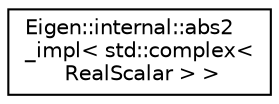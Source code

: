 digraph "Graphical Class Hierarchy"
{
  edge [fontname="Helvetica",fontsize="10",labelfontname="Helvetica",labelfontsize="10"];
  node [fontname="Helvetica",fontsize="10",shape=record];
  rankdir="LR";
  Node1 [label="Eigen::internal::abs2\l_impl\< std::complex\<\l RealScalar \> \>",height=0.2,width=0.4,color="black", fillcolor="white", style="filled",URL="$struct_eigen_1_1internal_1_1abs2__impl_3_01std_1_1complex_3_01_real_scalar_01_4_01_4.html"];
}
